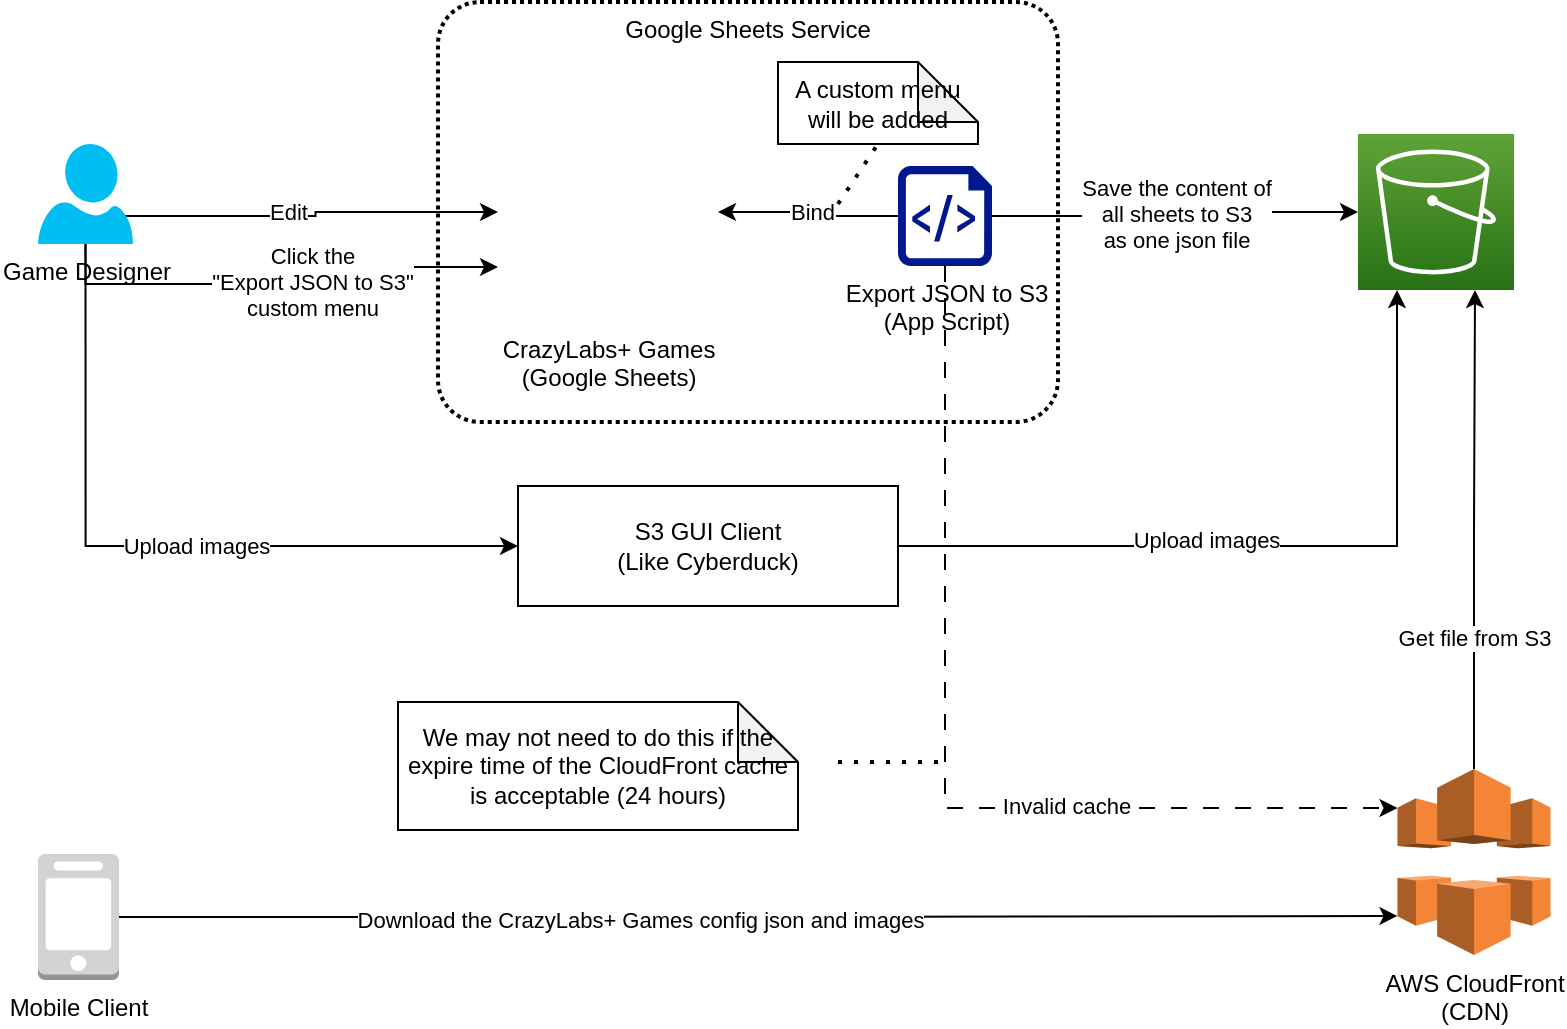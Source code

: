 <mxfile version="21.3.2" type="github">
  <diagram name="第 1 页" id="BbvM3w7qFwUASGTOfBqD">
    <mxGraphModel dx="1434" dy="746" grid="1" gridSize="10" guides="1" tooltips="1" connect="1" arrows="1" fold="1" page="1" pageScale="1" pageWidth="827" pageHeight="1169" math="0" shadow="0">
      <root>
        <mxCell id="0" />
        <mxCell id="1" parent="0" />
        <mxCell id="IjvJ-7YI4CcyOR2IGrtc-1" value="Google Sheets Service" style="rounded=1;arcSize=10;dashed=1;fillColor=none;gradientColor=none;dashPattern=1 1;strokeWidth=2;verticalAlign=top;" vertex="1" parent="1">
          <mxGeometry x="250" y="70" width="310" height="210" as="geometry" />
        </mxCell>
        <mxCell id="kDjE033Y1rrzG740soXx-1" value="CrazyLabs+ Games&lt;br&gt;(Google Sheets)" style="shape=image;html=1;verticalAlign=top;verticalLabelPosition=bottom;labelBackgroundColor=#ffffff;imageAspect=0;aspect=fixed;image=https://cdn3.iconfinder.com/data/icons/document-icons-2/30/647702-excel-128.png" parent="1" vertex="1">
          <mxGeometry x="280" y="120" width="110" height="110" as="geometry" />
        </mxCell>
        <mxCell id="kDjE033Y1rrzG740soXx-6" value="" style="edgeStyle=orthogonalEdgeStyle;rounded=0;orthogonalLoop=1;jettySize=auto;html=1;exitX=0.737;exitY=0.72;exitDx=0;exitDy=0;exitPerimeter=0;entryX=0;entryY=0.5;entryDx=0;entryDy=0;" parent="1" source="kDjE033Y1rrzG740soXx-5" target="kDjE033Y1rrzG740soXx-1" edge="1">
          <mxGeometry relative="1" as="geometry" />
        </mxCell>
        <mxCell id="kDjE033Y1rrzG740soXx-7" value="Edit" style="edgeLabel;html=1;align=center;verticalAlign=middle;resizable=0;points=[];" parent="kDjE033Y1rrzG740soXx-6" vertex="1" connectable="0">
          <mxGeometry x="0.18" y="-2" relative="1" as="geometry">
            <mxPoint x="-24" y="-2" as="offset" />
          </mxGeometry>
        </mxCell>
        <mxCell id="IjvJ-7YI4CcyOR2IGrtc-10" style="edgeStyle=orthogonalEdgeStyle;rounded=0;orthogonalLoop=1;jettySize=auto;html=1;exitX=0.5;exitY=1;exitDx=0;exitDy=0;exitPerimeter=0;entryX=0;entryY=0.75;entryDx=0;entryDy=0;" edge="1" parent="1" source="kDjE033Y1rrzG740soXx-5" target="kDjE033Y1rrzG740soXx-1">
          <mxGeometry relative="1" as="geometry" />
        </mxCell>
        <mxCell id="IjvJ-7YI4CcyOR2IGrtc-11" value="Click the &lt;br&gt;&quot;Export JSON to S3&quot;&lt;br&gt;custom menu" style="edgeLabel;html=1;align=center;verticalAlign=middle;resizable=0;points=[];" vertex="1" connectable="0" parent="IjvJ-7YI4CcyOR2IGrtc-10">
          <mxGeometry x="0.127" y="1" relative="1" as="geometry">
            <mxPoint as="offset" />
          </mxGeometry>
        </mxCell>
        <mxCell id="IjvJ-7YI4CcyOR2IGrtc-29" style="edgeStyle=orthogonalEdgeStyle;rounded=0;orthogonalLoop=1;jettySize=auto;html=1;exitX=0.5;exitY=1;exitDx=0;exitDy=0;exitPerimeter=0;entryX=0;entryY=0.5;entryDx=0;entryDy=0;" edge="1" parent="1" source="kDjE033Y1rrzG740soXx-5" target="IjvJ-7YI4CcyOR2IGrtc-28">
          <mxGeometry relative="1" as="geometry" />
        </mxCell>
        <mxCell id="IjvJ-7YI4CcyOR2IGrtc-36" value="Upload images" style="edgeLabel;html=1;align=center;verticalAlign=middle;resizable=0;points=[];" vertex="1" connectable="0" parent="IjvJ-7YI4CcyOR2IGrtc-29">
          <mxGeometry x="0.118" relative="1" as="geometry">
            <mxPoint as="offset" />
          </mxGeometry>
        </mxCell>
        <mxCell id="kDjE033Y1rrzG740soXx-5" value="Game Designer" style="verticalLabelPosition=bottom;html=1;verticalAlign=top;align=center;strokeColor=none;fillColor=#00BEF2;shape=mxgraph.azure.user;" parent="1" vertex="1">
          <mxGeometry x="50" y="141" width="47.5" height="50" as="geometry" />
        </mxCell>
        <mxCell id="IjvJ-7YI4CcyOR2IGrtc-8" style="edgeStyle=orthogonalEdgeStyle;rounded=0;orthogonalLoop=1;jettySize=auto;html=1;exitX=0;exitY=0.5;exitDx=0;exitDy=0;exitPerimeter=0;entryX=1;entryY=0.5;entryDx=0;entryDy=0;" edge="1" parent="1" source="IjvJ-7YI4CcyOR2IGrtc-7" target="kDjE033Y1rrzG740soXx-1">
          <mxGeometry relative="1" as="geometry" />
        </mxCell>
        <mxCell id="IjvJ-7YI4CcyOR2IGrtc-9" value="Bind" style="edgeLabel;html=1;align=center;verticalAlign=middle;resizable=0;points=[];" vertex="1" connectable="0" parent="IjvJ-7YI4CcyOR2IGrtc-8">
          <mxGeometry x="0.284" relative="1" as="geometry">
            <mxPoint x="14" as="offset" />
          </mxGeometry>
        </mxCell>
        <mxCell id="IjvJ-7YI4CcyOR2IGrtc-15" style="edgeStyle=orthogonalEdgeStyle;rounded=0;orthogonalLoop=1;jettySize=auto;html=1;exitX=0.5;exitY=1;exitDx=0;exitDy=0;exitPerimeter=0;entryX=0;entryY=0.21;entryDx=0;entryDy=0;entryPerimeter=0;dashed=1;dashPattern=8 8;" edge="1" parent="1" source="IjvJ-7YI4CcyOR2IGrtc-7" target="IjvJ-7YI4CcyOR2IGrtc-14">
          <mxGeometry relative="1" as="geometry" />
        </mxCell>
        <mxCell id="IjvJ-7YI4CcyOR2IGrtc-16" value="Invalid cache" style="edgeLabel;html=1;align=center;verticalAlign=middle;resizable=0;points=[];" vertex="1" connectable="0" parent="IjvJ-7YI4CcyOR2IGrtc-15">
          <mxGeometry x="0.334" y="2" relative="1" as="geometry">
            <mxPoint y="1" as="offset" />
          </mxGeometry>
        </mxCell>
        <mxCell id="IjvJ-7YI4CcyOR2IGrtc-35" value="Save the content of&lt;br style=&quot;border-color: var(--border-color);&quot;&gt;all sheets to S3&lt;br style=&quot;border-color: var(--border-color);&quot;&gt;as one json file" style="edgeStyle=orthogonalEdgeStyle;rounded=0;orthogonalLoop=1;jettySize=auto;html=1;exitX=1;exitY=0.5;exitDx=0;exitDy=0;exitPerimeter=0;entryX=0;entryY=0.5;entryDx=0;entryDy=0;entryPerimeter=0;" edge="1" parent="1" source="IjvJ-7YI4CcyOR2IGrtc-7" target="IjvJ-7YI4CcyOR2IGrtc-33">
          <mxGeometry relative="1" as="geometry" />
        </mxCell>
        <mxCell id="IjvJ-7YI4CcyOR2IGrtc-7" value="Export JSON to S3&lt;br&gt;(App Script)" style="sketch=0;aspect=fixed;pointerEvents=1;shadow=0;dashed=0;html=1;strokeColor=none;labelPosition=center;verticalLabelPosition=bottom;verticalAlign=top;align=center;fillColor=#00188D;shape=mxgraph.azure.script_file" vertex="1" parent="1">
          <mxGeometry x="480" y="152.0" width="47" height="50" as="geometry" />
        </mxCell>
        <mxCell id="IjvJ-7YI4CcyOR2IGrtc-17" style="edgeStyle=orthogonalEdgeStyle;rounded=0;orthogonalLoop=1;jettySize=auto;html=1;exitX=0.5;exitY=0;exitDx=0;exitDy=0;exitPerimeter=0;entryX=0.75;entryY=1;entryDx=0;entryDy=0;entryPerimeter=0;" edge="1" parent="1" source="IjvJ-7YI4CcyOR2IGrtc-14" target="IjvJ-7YI4CcyOR2IGrtc-33">
          <mxGeometry relative="1" as="geometry">
            <mxPoint x="760" y="210" as="targetPoint" />
          </mxGeometry>
        </mxCell>
        <mxCell id="IjvJ-7YI4CcyOR2IGrtc-21" value="Get file from S3" style="edgeLabel;html=1;align=center;verticalAlign=middle;resizable=0;points=[];" vertex="1" connectable="0" parent="IjvJ-7YI4CcyOR2IGrtc-17">
          <mxGeometry x="-0.067" y="-1" relative="1" as="geometry">
            <mxPoint x="-1" y="46" as="offset" />
          </mxGeometry>
        </mxCell>
        <mxCell id="IjvJ-7YI4CcyOR2IGrtc-14" value="AWS CloudFront&lt;br&gt;(CDN)" style="outlineConnect=0;dashed=0;verticalLabelPosition=bottom;verticalAlign=top;align=center;html=1;shape=mxgraph.aws3.cloudfront;fillColor=#F58536;gradientColor=none;" vertex="1" parent="1">
          <mxGeometry x="729.75" y="453.5" width="76.5" height="93" as="geometry" />
        </mxCell>
        <mxCell id="IjvJ-7YI4CcyOR2IGrtc-20" style="edgeStyle=orthogonalEdgeStyle;rounded=0;orthogonalLoop=1;jettySize=auto;html=1;exitX=1;exitY=0.5;exitDx=0;exitDy=0;exitPerimeter=0;entryX=0;entryY=0.79;entryDx=0;entryDy=0;entryPerimeter=0;" edge="1" parent="1" source="IjvJ-7YI4CcyOR2IGrtc-19" target="IjvJ-7YI4CcyOR2IGrtc-14">
          <mxGeometry relative="1" as="geometry" />
        </mxCell>
        <mxCell id="IjvJ-7YI4CcyOR2IGrtc-22" value="Download the CrazyLabs+ Games config json and images" style="edgeLabel;html=1;align=center;verticalAlign=middle;resizable=0;points=[];" vertex="1" connectable="0" parent="IjvJ-7YI4CcyOR2IGrtc-20">
          <mxGeometry x="-0.191" y="-1" relative="1" as="geometry">
            <mxPoint x="1" as="offset" />
          </mxGeometry>
        </mxCell>
        <mxCell id="IjvJ-7YI4CcyOR2IGrtc-19" value="Mobile Client" style="outlineConnect=0;dashed=0;verticalLabelPosition=bottom;verticalAlign=top;align=center;html=1;shape=mxgraph.aws3.mobile_client;fillColor=#D2D3D3;gradientColor=none;" vertex="1" parent="1">
          <mxGeometry x="50" y="496" width="40.5" height="63" as="geometry" />
        </mxCell>
        <mxCell id="IjvJ-7YI4CcyOR2IGrtc-23" value="We may not need to do this if the expire time of the CloudFront cache is acceptable (24 hours)" style="shape=note;whiteSpace=wrap;html=1;backgroundOutline=1;darkOpacity=0.05;" vertex="1" parent="1">
          <mxGeometry x="230" y="420" width="200" height="64" as="geometry" />
        </mxCell>
        <mxCell id="IjvJ-7YI4CcyOR2IGrtc-24" value="" style="endArrow=none;dashed=1;html=1;dashPattern=1 3;strokeWidth=2;rounded=0;exitX=0;exitY=0;exitDx=220;exitDy=30;exitPerimeter=0;" edge="1" parent="1" source="IjvJ-7YI4CcyOR2IGrtc-23">
          <mxGeometry width="50" height="50" relative="1" as="geometry">
            <mxPoint x="390" y="390" as="sourcePoint" />
            <mxPoint x="500" y="450" as="targetPoint" />
          </mxGeometry>
        </mxCell>
        <mxCell id="IjvJ-7YI4CcyOR2IGrtc-25" value="A custom menu will be added" style="shape=note;whiteSpace=wrap;html=1;backgroundOutline=1;darkOpacity=0.05;" vertex="1" parent="1">
          <mxGeometry x="420" y="100" width="100" height="41" as="geometry" />
        </mxCell>
        <mxCell id="IjvJ-7YI4CcyOR2IGrtc-26" value="" style="endArrow=none;dashed=1;html=1;dashPattern=1 3;strokeWidth=2;rounded=0;entryX=0.5;entryY=1;entryDx=0;entryDy=0;entryPerimeter=0;" edge="1" parent="1" target="IjvJ-7YI4CcyOR2IGrtc-25">
          <mxGeometry width="50" height="50" relative="1" as="geometry">
            <mxPoint x="450" y="171" as="sourcePoint" />
            <mxPoint x="440" y="281" as="targetPoint" />
          </mxGeometry>
        </mxCell>
        <mxCell id="IjvJ-7YI4CcyOR2IGrtc-30" style="edgeStyle=orthogonalEdgeStyle;rounded=0;orthogonalLoop=1;jettySize=auto;html=1;exitX=1;exitY=0.5;exitDx=0;exitDy=0;entryX=0.25;entryY=1;entryDx=0;entryDy=0;entryPerimeter=0;" edge="1" parent="1" source="IjvJ-7YI4CcyOR2IGrtc-28" target="IjvJ-7YI4CcyOR2IGrtc-33">
          <mxGeometry relative="1" as="geometry">
            <mxPoint x="764.3" y="210" as="targetPoint" />
            <Array as="points">
              <mxPoint x="730" y="342" />
            </Array>
          </mxGeometry>
        </mxCell>
        <mxCell id="IjvJ-7YI4CcyOR2IGrtc-37" value="Upload images" style="edgeLabel;html=1;align=center;verticalAlign=middle;resizable=0;points=[];" vertex="1" connectable="0" parent="IjvJ-7YI4CcyOR2IGrtc-30">
          <mxGeometry x="-0.184" y="3" relative="1" as="geometry">
            <mxPoint as="offset" />
          </mxGeometry>
        </mxCell>
        <mxCell id="IjvJ-7YI4CcyOR2IGrtc-28" value="S3 GUI Client&lt;br&gt;(Like Cyberduck)" style="rounded=0;whiteSpace=wrap;html=1;" vertex="1" parent="1">
          <mxGeometry x="290" y="312" width="190" height="60" as="geometry" />
        </mxCell>
        <mxCell id="IjvJ-7YI4CcyOR2IGrtc-33" value="" style="sketch=0;points=[[0,0,0],[0.25,0,0],[0.5,0,0],[0.75,0,0],[1,0,0],[0,1,0],[0.25,1,0],[0.5,1,0],[0.75,1,0],[1,1,0],[0,0.25,0],[0,0.5,0],[0,0.75,0],[1,0.25,0],[1,0.5,0],[1,0.75,0]];outlineConnect=0;fontColor=#232F3E;gradientColor=#60A337;gradientDirection=north;fillColor=#277116;strokeColor=#ffffff;dashed=0;verticalLabelPosition=bottom;verticalAlign=top;align=center;html=1;fontSize=12;fontStyle=0;aspect=fixed;shape=mxgraph.aws4.resourceIcon;resIcon=mxgraph.aws4.s3;" vertex="1" parent="1">
          <mxGeometry x="710" y="136" width="78" height="78" as="geometry" />
        </mxCell>
      </root>
    </mxGraphModel>
  </diagram>
</mxfile>
